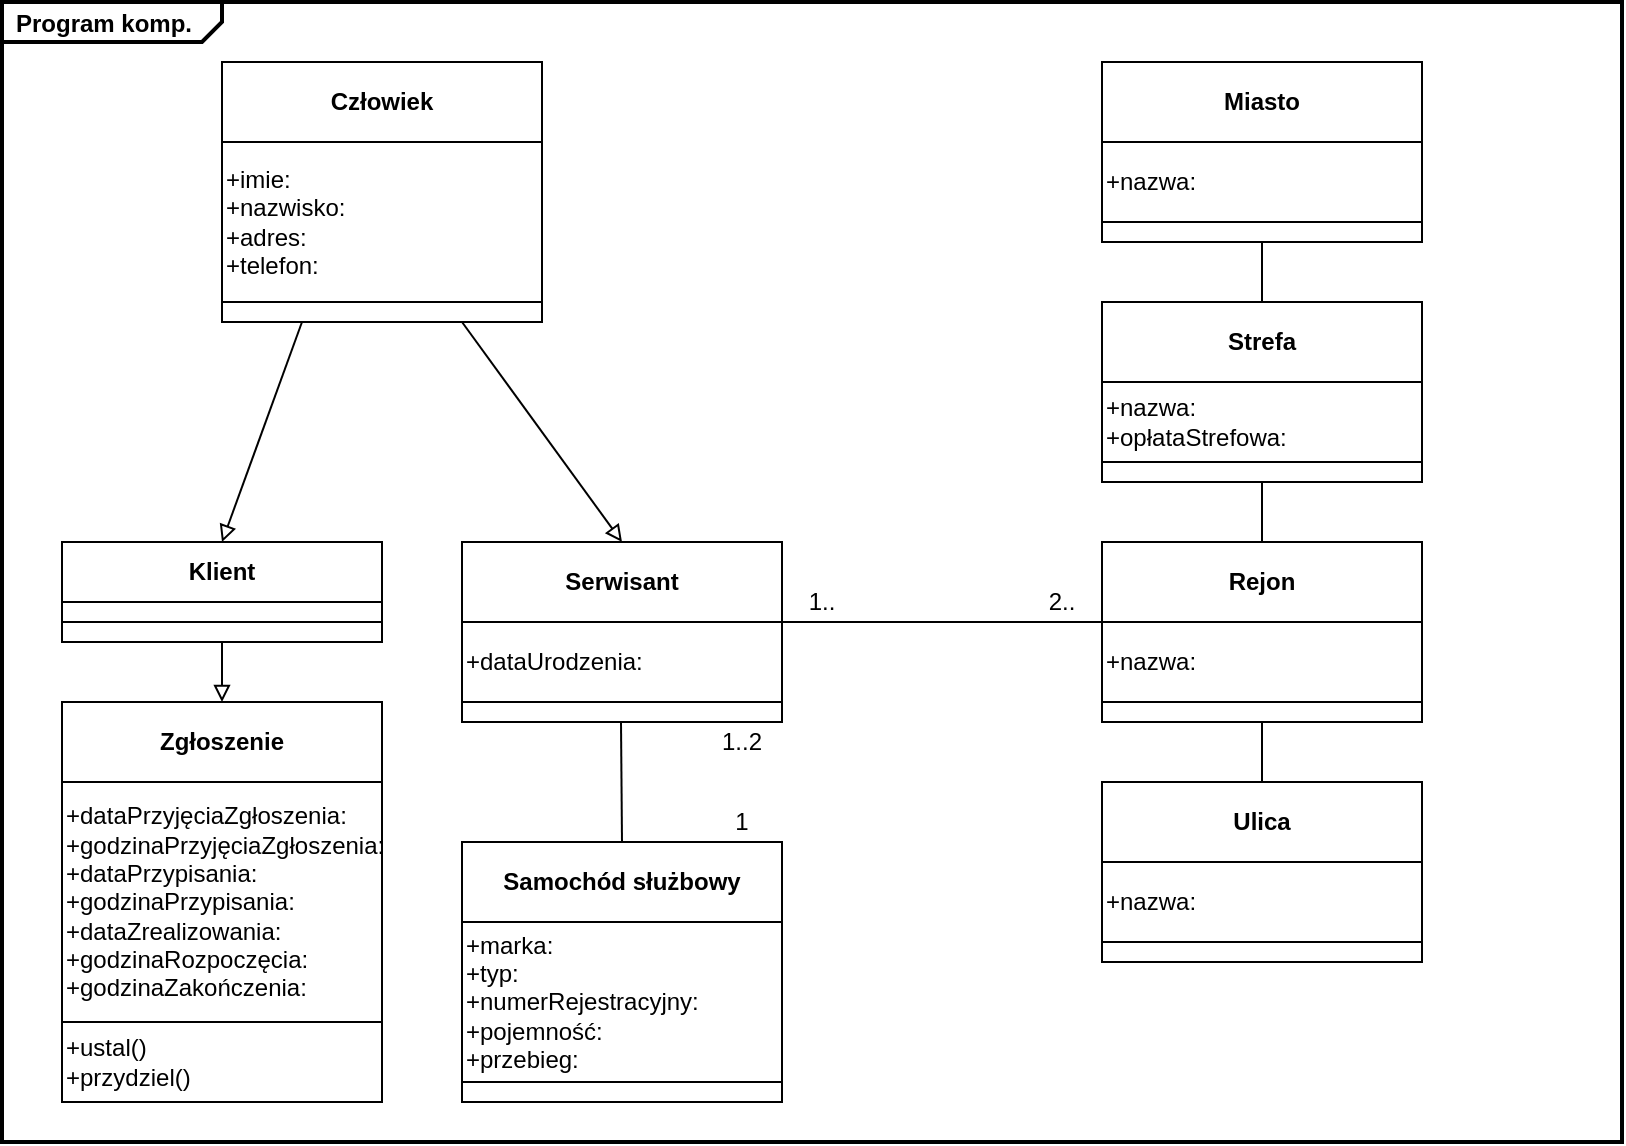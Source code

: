 <mxfile version="13.9.2" type="github">
  <diagram id="Seazb_rRtXd8D2D7vR21" name="Page-1">
    <mxGraphModel dx="946" dy="572" grid="1" gridSize="10" guides="1" tooltips="1" connect="1" arrows="1" fold="1" page="1" pageScale="1" pageWidth="827" pageHeight="1169" math="0" shadow="0">
      <root>
        <mxCell id="0" />
        <mxCell id="1" parent="0" />
        <mxCell id="3DrQ59vwSmMZ8Tdxqmw8-58" value="&lt;p style=&quot;margin: 0px ; margin-top: 4px ; margin-left: 7px ; text-align: left&quot;&gt;&lt;b&gt;Program komp.&lt;/b&gt;&lt;/p&gt;" style="html=1;shape=mxgraph.sysml.package;overflow=fill;labelX=110;strokeWidth=2;align=center;" parent="1" vertex="1">
          <mxGeometry x="10" y="10" width="810" height="570" as="geometry" />
        </mxCell>
        <mxCell id="3DrQ59vwSmMZ8Tdxqmw8-1" value="+imie:&lt;br&gt;+nazwisko:&lt;br&gt;+adres:&amp;nbsp;&lt;br&gt;+telefon:" style="rounded=0;whiteSpace=wrap;html=1;align=left;" parent="1" vertex="1">
          <mxGeometry x="120" y="80" width="160" height="80" as="geometry" />
        </mxCell>
        <mxCell id="3DrQ59vwSmMZ8Tdxqmw8-2" value="&lt;b&gt;Człowiek&lt;/b&gt;" style="rounded=0;whiteSpace=wrap;html=1;" parent="1" vertex="1">
          <mxGeometry x="120" y="40" width="160" height="40" as="geometry" />
        </mxCell>
        <mxCell id="3DrQ59vwSmMZ8Tdxqmw8-3" value="" style="rounded=0;whiteSpace=wrap;html=1;" parent="1" vertex="1">
          <mxGeometry x="120" y="160" width="160" height="10" as="geometry" />
        </mxCell>
        <mxCell id="3DrQ59vwSmMZ8Tdxqmw8-7" value="&lt;b&gt;Klient&lt;/b&gt;" style="rounded=0;whiteSpace=wrap;html=1;" parent="1" vertex="1">
          <mxGeometry x="40" y="280" width="160" height="30" as="geometry" />
        </mxCell>
        <mxCell id="3DrQ59vwSmMZ8Tdxqmw8-8" value="" style="rounded=0;whiteSpace=wrap;html=1;" parent="1" vertex="1">
          <mxGeometry x="40" y="310" width="160" height="10" as="geometry" />
        </mxCell>
        <mxCell id="3DrQ59vwSmMZ8Tdxqmw8-9" value="" style="rounded=0;whiteSpace=wrap;html=1;" parent="1" vertex="1">
          <mxGeometry x="40" y="320" width="160" height="10" as="geometry" />
        </mxCell>
        <mxCell id="3DrQ59vwSmMZ8Tdxqmw8-11" value="&lt;b&gt;Zgłoszenie&lt;/b&gt;" style="rounded=0;whiteSpace=wrap;html=1;" parent="1" vertex="1">
          <mxGeometry x="40" y="360" width="160" height="40" as="geometry" />
        </mxCell>
        <mxCell id="3DrQ59vwSmMZ8Tdxqmw8-12" value="+dataPrzyjęciaZgłoszenia:&lt;br&gt;+godzinaPrzyjęciaZgłoszenia:&lt;br&gt;+dataPrzypisania:&lt;br&gt;+godzinaPrzypisania:&lt;br&gt;+dataZrealizowania:&lt;br&gt;+godzinaRozpoczęcia:&lt;br&gt;+godzinaZakończenia:" style="rounded=0;whiteSpace=wrap;html=1;align=left;" parent="1" vertex="1">
          <mxGeometry x="40" y="400" width="160" height="120" as="geometry" />
        </mxCell>
        <mxCell id="3DrQ59vwSmMZ8Tdxqmw8-13" value="+ustal()&lt;br&gt;&lt;div&gt;&lt;span&gt;+przydziel()&lt;/span&gt;&lt;/div&gt;" style="rounded=0;whiteSpace=wrap;html=1;align=left;" parent="1" vertex="1">
          <mxGeometry x="40" y="520" width="160" height="40" as="geometry" />
        </mxCell>
        <mxCell id="3DrQ59vwSmMZ8Tdxqmw8-14" value="&lt;b&gt;Serwisant&lt;/b&gt;" style="rounded=0;whiteSpace=wrap;html=1;" parent="1" vertex="1">
          <mxGeometry x="240" y="280" width="160" height="40" as="geometry" />
        </mxCell>
        <mxCell id="3DrQ59vwSmMZ8Tdxqmw8-15" value="+dataUrodzenia:" style="rounded=0;whiteSpace=wrap;html=1;align=left;" parent="1" vertex="1">
          <mxGeometry x="240" y="320" width="160" height="40" as="geometry" />
        </mxCell>
        <mxCell id="3DrQ59vwSmMZ8Tdxqmw8-16" value="" style="rounded=0;whiteSpace=wrap;html=1;" parent="1" vertex="1">
          <mxGeometry x="240" y="360" width="160" height="10" as="geometry" />
        </mxCell>
        <mxCell id="3DrQ59vwSmMZ8Tdxqmw8-17" value="&lt;b&gt;Samochód służbowy&lt;/b&gt;" style="rounded=0;whiteSpace=wrap;html=1;" parent="1" vertex="1">
          <mxGeometry x="240" y="430" width="160" height="40" as="geometry" />
        </mxCell>
        <mxCell id="3DrQ59vwSmMZ8Tdxqmw8-18" value="+marka:&lt;br&gt;+typ:&lt;br&gt;+numerRejestracyjny:&lt;br&gt;+pojemność:&lt;br&gt;+przebieg:" style="rounded=0;whiteSpace=wrap;html=1;align=left;" parent="1" vertex="1">
          <mxGeometry x="240" y="470" width="160" height="80" as="geometry" />
        </mxCell>
        <mxCell id="3DrQ59vwSmMZ8Tdxqmw8-19" value="" style="rounded=0;whiteSpace=wrap;html=1;" parent="1" vertex="1">
          <mxGeometry x="240" y="550" width="160" height="10" as="geometry" />
        </mxCell>
        <mxCell id="3DrQ59vwSmMZ8Tdxqmw8-20" value="&lt;b&gt;Miasto&lt;/b&gt;" style="rounded=0;whiteSpace=wrap;html=1;" parent="1" vertex="1">
          <mxGeometry x="560" y="40" width="160" height="40" as="geometry" />
        </mxCell>
        <mxCell id="3DrQ59vwSmMZ8Tdxqmw8-21" value="+nazwa:" style="rounded=0;whiteSpace=wrap;html=1;align=left;" parent="1" vertex="1">
          <mxGeometry x="560" y="80" width="160" height="40" as="geometry" />
        </mxCell>
        <mxCell id="3DrQ59vwSmMZ8Tdxqmw8-22" value="&lt;b&gt;Strefa&lt;/b&gt;" style="rounded=0;whiteSpace=wrap;html=1;" parent="1" vertex="1">
          <mxGeometry x="560" y="160" width="160" height="40" as="geometry" />
        </mxCell>
        <mxCell id="3DrQ59vwSmMZ8Tdxqmw8-23" value="" style="rounded=0;whiteSpace=wrap;html=1;" parent="1" vertex="1">
          <mxGeometry x="560" y="120" width="160" height="10" as="geometry" />
        </mxCell>
        <mxCell id="3DrQ59vwSmMZ8Tdxqmw8-24" value="" style="rounded=0;whiteSpace=wrap;html=1;" parent="1" vertex="1">
          <mxGeometry x="560" y="240" width="160" height="10" as="geometry" />
        </mxCell>
        <mxCell id="3DrQ59vwSmMZ8Tdxqmw8-25" value="+nazwa:&lt;br&gt;+opłataStrefowa:" style="rounded=0;whiteSpace=wrap;html=1;align=left;" parent="1" vertex="1">
          <mxGeometry x="560" y="200" width="160" height="40" as="geometry" />
        </mxCell>
        <mxCell id="3DrQ59vwSmMZ8Tdxqmw8-26" value="&lt;b&gt;Rejon&lt;/b&gt;" style="rounded=0;whiteSpace=wrap;html=1;" parent="1" vertex="1">
          <mxGeometry x="560" y="280" width="160" height="40" as="geometry" />
        </mxCell>
        <mxCell id="3DrQ59vwSmMZ8Tdxqmw8-27" value="+nazwa:" style="rounded=0;whiteSpace=wrap;html=1;align=left;" parent="1" vertex="1">
          <mxGeometry x="560" y="320" width="160" height="40" as="geometry" />
        </mxCell>
        <mxCell id="3DrQ59vwSmMZ8Tdxqmw8-28" value="" style="rounded=0;whiteSpace=wrap;html=1;" parent="1" vertex="1">
          <mxGeometry x="560" y="360" width="160" height="10" as="geometry" />
        </mxCell>
        <mxCell id="3DrQ59vwSmMZ8Tdxqmw8-29" value="&lt;b&gt;Ulica&lt;/b&gt;" style="rounded=0;whiteSpace=wrap;html=1;" parent="1" vertex="1">
          <mxGeometry x="560" y="400" width="160" height="40" as="geometry" />
        </mxCell>
        <mxCell id="3DrQ59vwSmMZ8Tdxqmw8-30" value="+nazwa:" style="rounded=0;whiteSpace=wrap;html=1;align=left;" parent="1" vertex="1">
          <mxGeometry x="560" y="440" width="160" height="40" as="geometry" />
        </mxCell>
        <mxCell id="3DrQ59vwSmMZ8Tdxqmw8-31" value="" style="rounded=0;whiteSpace=wrap;html=1;" parent="1" vertex="1">
          <mxGeometry x="560" y="480" width="160" height="10" as="geometry" />
        </mxCell>
        <mxCell id="3DrQ59vwSmMZ8Tdxqmw8-35" value="" style="endArrow=none;html=1;exitX=0.5;exitY=0;exitDx=0;exitDy=0;" parent="1" source="3DrQ59vwSmMZ8Tdxqmw8-17" edge="1">
          <mxGeometry width="50" height="50" relative="1" as="geometry">
            <mxPoint x="320" y="400" as="sourcePoint" />
            <mxPoint x="319.5" y="370" as="targetPoint" />
          </mxGeometry>
        </mxCell>
        <mxCell id="3DrQ59vwSmMZ8Tdxqmw8-36" value="" style="endArrow=none;html=1;exitX=1;exitY=0;exitDx=0;exitDy=0;entryX=0;entryY=0;entryDx=0;entryDy=0;" parent="1" source="3DrQ59vwSmMZ8Tdxqmw8-15" target="3DrQ59vwSmMZ8Tdxqmw8-27" edge="1">
          <mxGeometry width="50" height="50" relative="1" as="geometry">
            <mxPoint x="510" y="410" as="sourcePoint" />
            <mxPoint x="560" y="360" as="targetPoint" />
          </mxGeometry>
        </mxCell>
        <mxCell id="3DrQ59vwSmMZ8Tdxqmw8-37" value="" style="endArrow=none;html=1;exitX=0.5;exitY=1;exitDx=0;exitDy=0;" parent="1" source="3DrQ59vwSmMZ8Tdxqmw8-24" edge="1">
          <mxGeometry width="50" height="50" relative="1" as="geometry">
            <mxPoint x="590" y="340" as="sourcePoint" />
            <mxPoint x="640" y="280" as="targetPoint" />
          </mxGeometry>
        </mxCell>
        <mxCell id="3DrQ59vwSmMZ8Tdxqmw8-38" value="" style="endArrow=none;html=1;exitX=0.5;exitY=0;exitDx=0;exitDy=0;entryX=0.5;entryY=1;entryDx=0;entryDy=0;" parent="1" source="3DrQ59vwSmMZ8Tdxqmw8-22" target="3DrQ59vwSmMZ8Tdxqmw8-23" edge="1">
          <mxGeometry width="50" height="50" relative="1" as="geometry">
            <mxPoint x="590" y="220" as="sourcePoint" />
            <mxPoint x="640" y="170" as="targetPoint" />
          </mxGeometry>
        </mxCell>
        <mxCell id="3DrQ59vwSmMZ8Tdxqmw8-39" value="" style="endArrow=none;html=1;exitX=0.5;exitY=1;exitDx=0;exitDy=0;" parent="1" source="3DrQ59vwSmMZ8Tdxqmw8-28" edge="1">
          <mxGeometry width="50" height="50" relative="1" as="geometry">
            <mxPoint x="670" y="580" as="sourcePoint" />
            <mxPoint x="640" y="400" as="targetPoint" />
          </mxGeometry>
        </mxCell>
        <mxCell id="3DrQ59vwSmMZ8Tdxqmw8-40" value="1.." style="text;html=1;strokeColor=none;fillColor=none;align=center;verticalAlign=middle;whiteSpace=wrap;rounded=0;" parent="1" vertex="1">
          <mxGeometry x="400" y="300" width="40" height="20" as="geometry" />
        </mxCell>
        <mxCell id="3DrQ59vwSmMZ8Tdxqmw8-41" value="2.." style="text;html=1;strokeColor=none;fillColor=none;align=center;verticalAlign=middle;whiteSpace=wrap;rounded=0;" parent="1" vertex="1">
          <mxGeometry x="520" y="300" width="40" height="20" as="geometry" />
        </mxCell>
        <mxCell id="3DrQ59vwSmMZ8Tdxqmw8-46" value="1..2" style="text;html=1;strokeColor=none;fillColor=none;align=center;verticalAlign=middle;whiteSpace=wrap;rounded=0;" parent="1" vertex="1">
          <mxGeometry x="360" y="370" width="40" height="20" as="geometry" />
        </mxCell>
        <mxCell id="3DrQ59vwSmMZ8Tdxqmw8-48" value="1" style="text;html=1;strokeColor=none;fillColor=none;align=center;verticalAlign=middle;whiteSpace=wrap;rounded=0;" parent="1" vertex="1">
          <mxGeometry x="360" y="410" width="40" height="20" as="geometry" />
        </mxCell>
        <mxCell id="3DrQ59vwSmMZ8Tdxqmw8-60" value="" style="endArrow=block;html=1;endFill=0;entryX=0.5;entryY=0;entryDx=0;entryDy=0;" parent="1" target="3DrQ59vwSmMZ8Tdxqmw8-14" edge="1">
          <mxGeometry width="50" height="50" relative="1" as="geometry">
            <mxPoint x="240" y="170" as="sourcePoint" />
            <mxPoint x="290" y="120" as="targetPoint" />
          </mxGeometry>
        </mxCell>
        <mxCell id="3DrQ59vwSmMZ8Tdxqmw8-61" value="" style="endArrow=block;html=1;endFill=0;entryX=0.5;entryY=0;entryDx=0;entryDy=0;" parent="1" target="3DrQ59vwSmMZ8Tdxqmw8-7" edge="1">
          <mxGeometry width="50" height="50" relative="1" as="geometry">
            <mxPoint x="160" y="170" as="sourcePoint" />
            <mxPoint x="210" y="120" as="targetPoint" />
          </mxGeometry>
        </mxCell>
        <mxCell id="ZW6bj8HLgdu-y7bU1xOF-1" value="" style="endArrow=block;html=1;endFill=0;entryX=0.5;entryY=0;entryDx=0;entryDy=0;" parent="1" target="3DrQ59vwSmMZ8Tdxqmw8-11" edge="1">
          <mxGeometry width="50" height="50" relative="1" as="geometry">
            <mxPoint x="120" y="330" as="sourcePoint" />
            <mxPoint x="170" y="280" as="targetPoint" />
          </mxGeometry>
        </mxCell>
      </root>
    </mxGraphModel>
  </diagram>
</mxfile>
